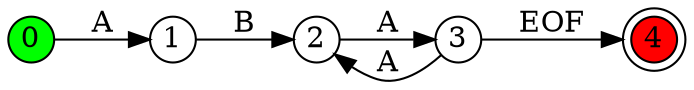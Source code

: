 digraph g
{
rankdir=LR
node [shape=circle fixedsize=true width=0.3]
0 [fillcolor=green; style=filled;]
4 [fillcolor=red; style=filled; shape=doublecircle]
0 -> 1 [label="A"]
1 -> 2 [label="B"]
2 -> 3 [label="A"]
3 -> 2 [label="A"]
3 -> 4 [label="EOF"]
}